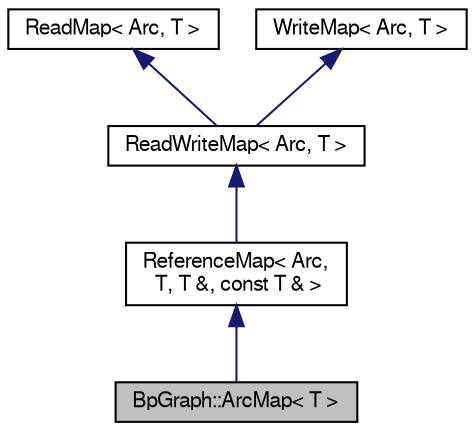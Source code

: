 digraph "BpGraph::ArcMap&lt; T &gt;"
{
 // LATEX_PDF_SIZE
  edge [fontname="FreeSans",fontsize="10",labelfontname="FreeSans",labelfontsize="10"];
  node [fontname="FreeSans",fontsize="10",shape=record];
  Node0 [label="BpGraph::ArcMap\< T \>",height=0.2,width=0.4,color="black", fillcolor="grey75", style="filled", fontcolor="black",tooltip="Standard graph map type for the arcs."];
  Node1 -> Node0 [dir="back",color="midnightblue",fontsize="10",style="solid",fontname="FreeSans"];
  Node1 [label="ReferenceMap\< Arc,\l T, T &, const T & \>",height=0.2,width=0.4,color="black", fillcolor="white", style="filled",URL="$a05301.html",tooltip=" "];
  Node2 -> Node1 [dir="back",color="midnightblue",fontsize="10",style="solid",fontname="FreeSans"];
  Node2 [label="ReadWriteMap\< Arc, T \>",height=0.2,width=0.4,color="black", fillcolor="white", style="filled",URL="$a05293.html",tooltip=" "];
  Node3 -> Node2 [dir="back",color="midnightblue",fontsize="10",style="solid",fontname="FreeSans"];
  Node3 [label="ReadMap\< Arc, T \>",height=0.2,width=0.4,color="black", fillcolor="white", style="filled",URL="$a05277.html",tooltip=" "];
  Node4 -> Node2 [dir="back",color="midnightblue",fontsize="10",style="solid",fontname="FreeSans"];
  Node4 [label="WriteMap\< Arc, T \>",height=0.2,width=0.4,color="black", fillcolor="white", style="filled",URL="$a05285.html",tooltip=" "];
}
